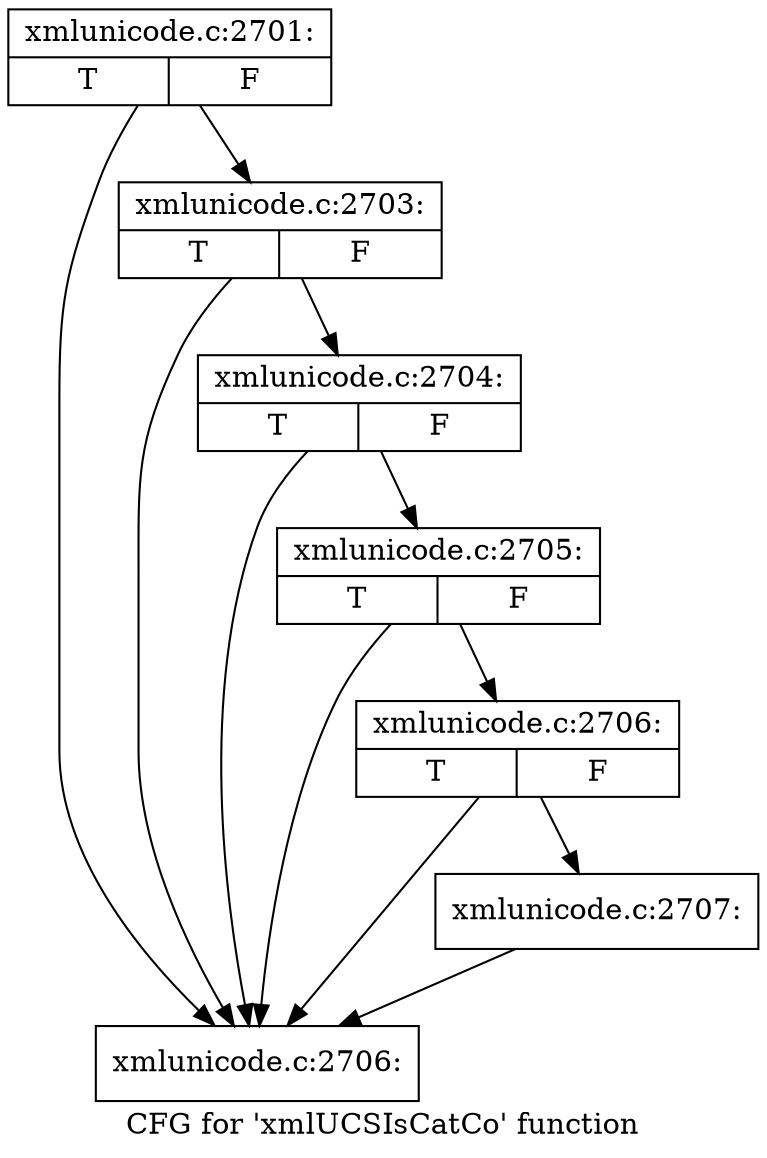 digraph "CFG for 'xmlUCSIsCatCo' function" {
	label="CFG for 'xmlUCSIsCatCo' function";

	Node0x4eb2c40 [shape=record,label="{xmlunicode.c:2701:|{<s0>T|<s1>F}}"];
	Node0x4eb2c40 -> Node0x4eb19e0;
	Node0x4eb2c40 -> Node0x4eb1c90;
	Node0x4eb1c90 [shape=record,label="{xmlunicode.c:2703:|{<s0>T|<s1>F}}"];
	Node0x4eb1c90 -> Node0x4eb19e0;
	Node0x4eb1c90 -> Node0x4eb1c10;
	Node0x4eb1c10 [shape=record,label="{xmlunicode.c:2704:|{<s0>T|<s1>F}}"];
	Node0x4eb1c10 -> Node0x4eb19e0;
	Node0x4eb1c10 -> Node0x4eb1b90;
	Node0x4eb1b90 [shape=record,label="{xmlunicode.c:2705:|{<s0>T|<s1>F}}"];
	Node0x4eb1b90 -> Node0x4eb19e0;
	Node0x4eb1b90 -> Node0x4eb1b10;
	Node0x4eb1b10 [shape=record,label="{xmlunicode.c:2706:|{<s0>T|<s1>F}}"];
	Node0x4eb1b10 -> Node0x4eb19e0;
	Node0x4eb1b10 -> Node0x4eb1ac0;
	Node0x4eb1ac0 [shape=record,label="{xmlunicode.c:2707:}"];
	Node0x4eb1ac0 -> Node0x4eb19e0;
	Node0x4eb19e0 [shape=record,label="{xmlunicode.c:2706:}"];
}
